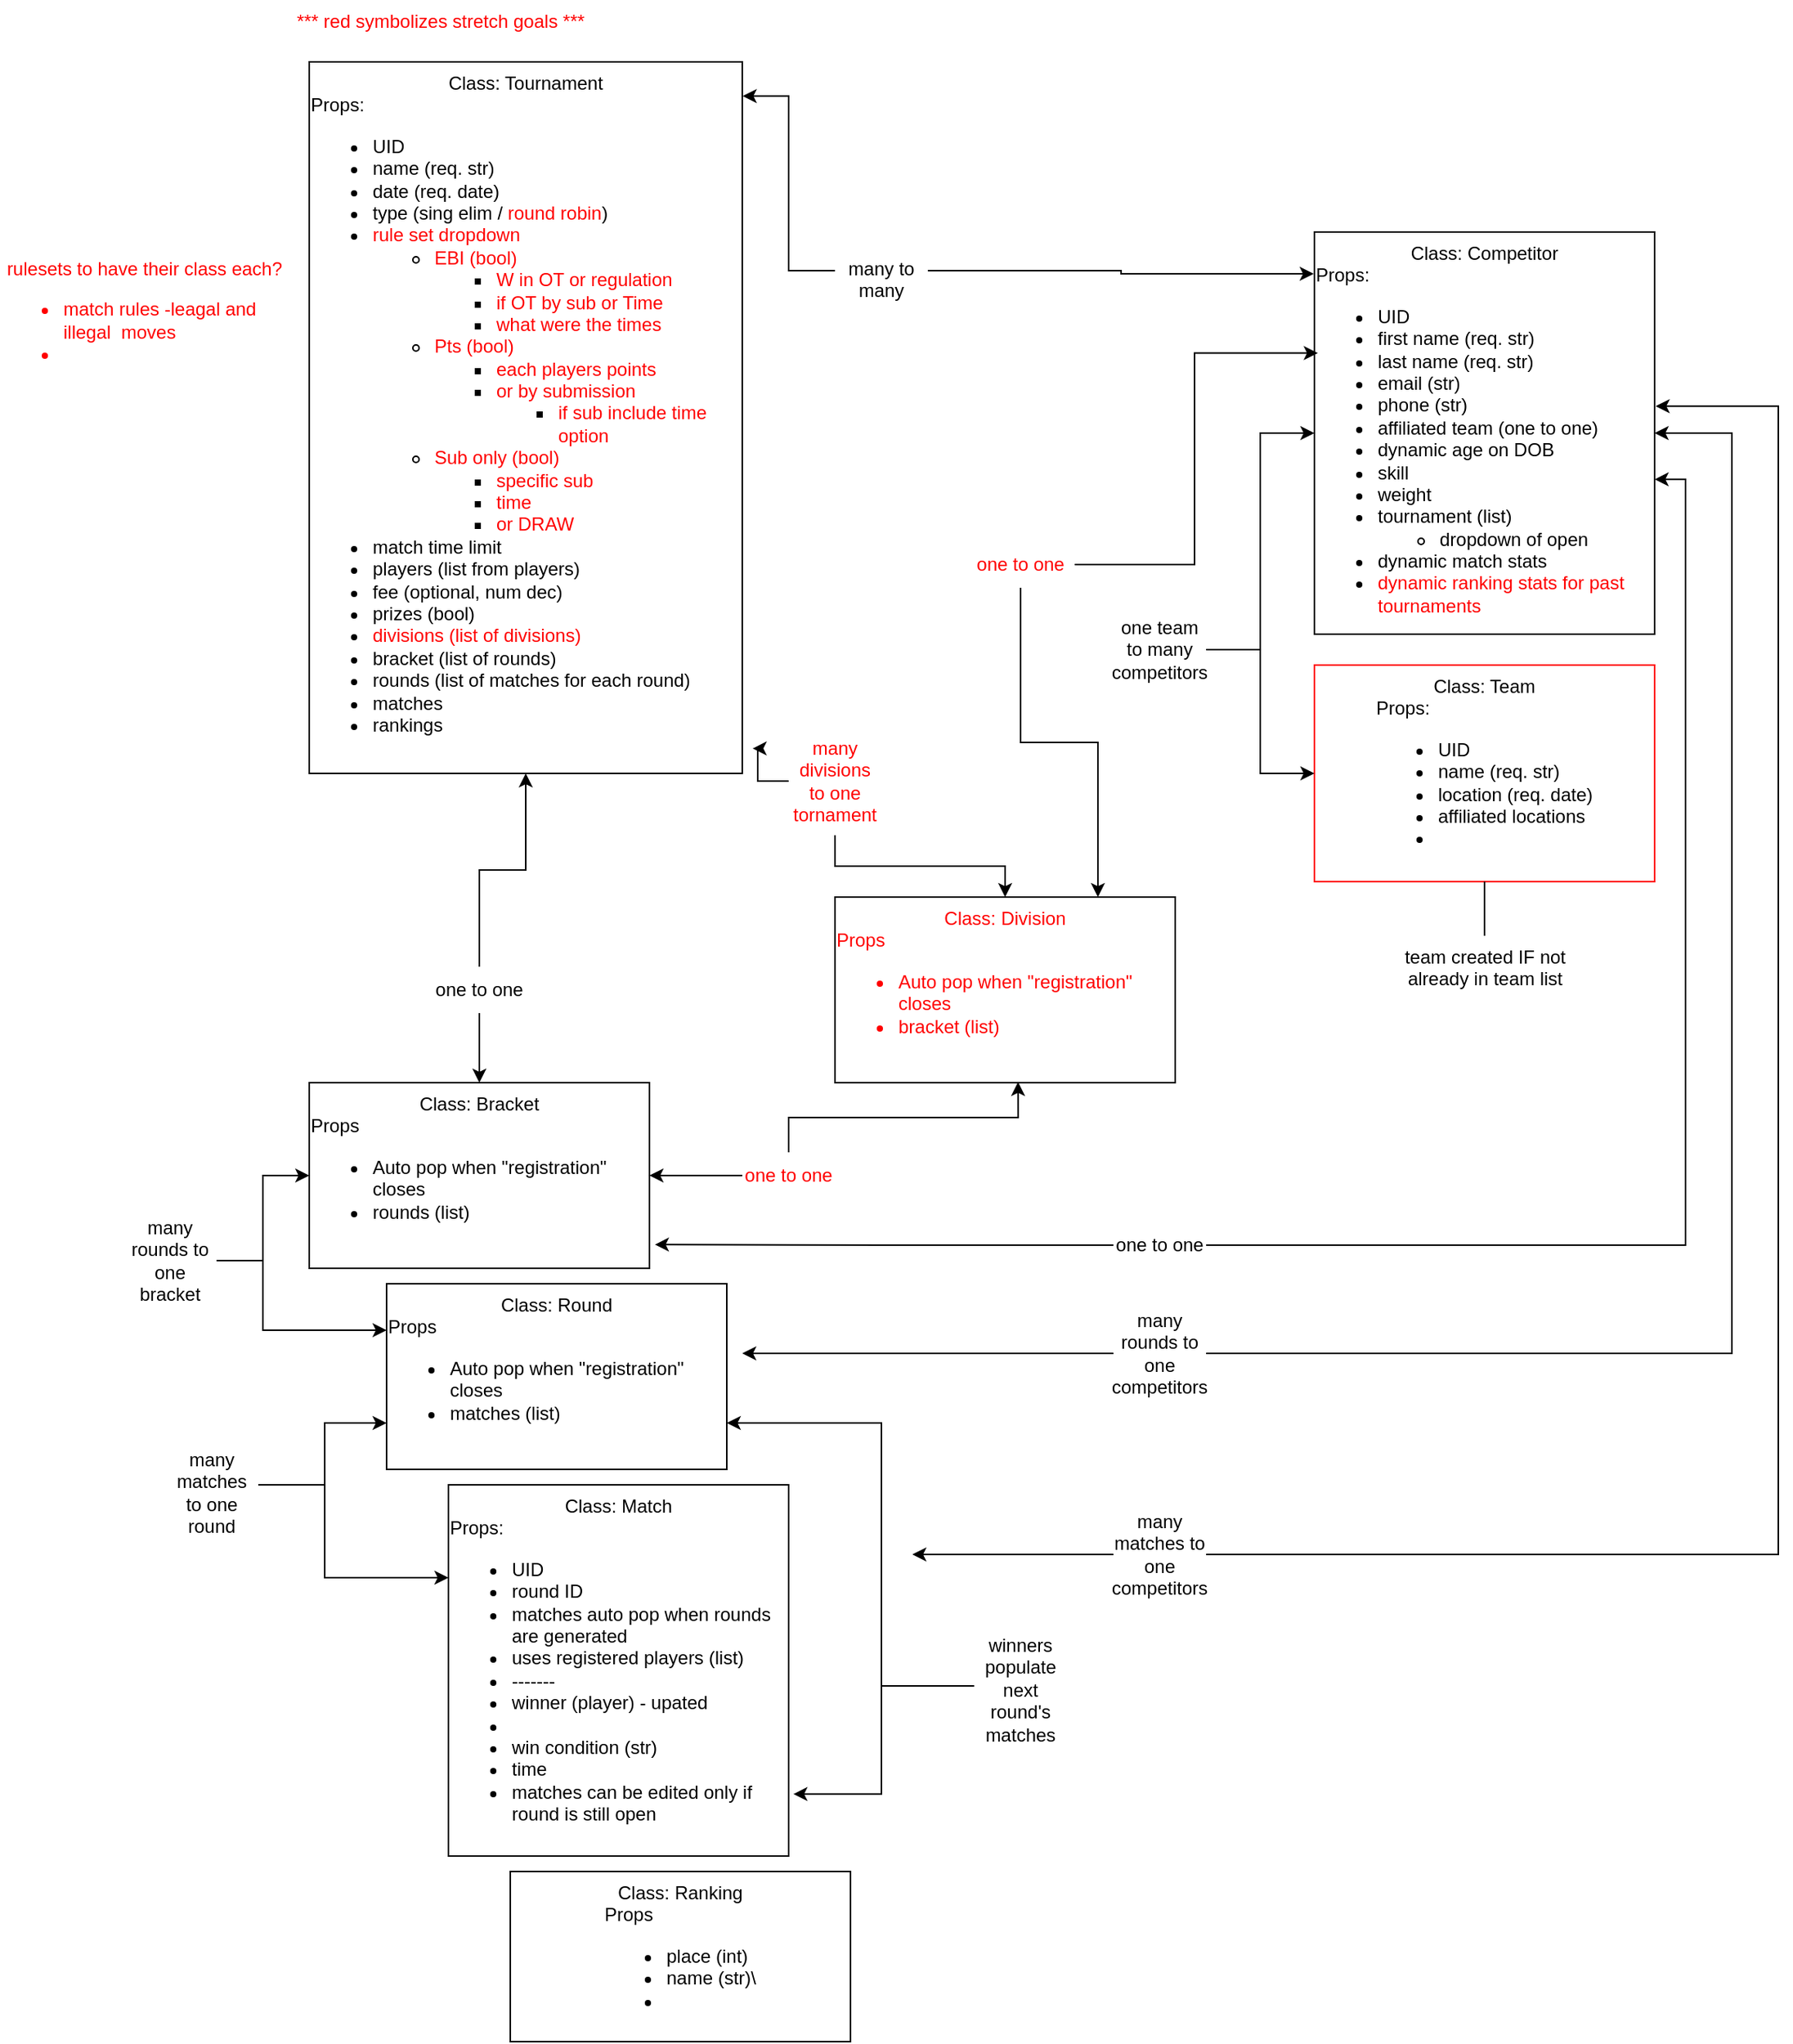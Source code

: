 <mxfile version="17.5.0" type="github">
  <diagram id="Dto1LwixQbTy5FbZoD5w" name="Page-1">
    <mxGraphModel dx="1750" dy="2049" grid="1" gridSize="10" guides="1" tooltips="1" connect="1" arrows="1" fold="1" page="1" pageScale="1" pageWidth="827" pageHeight="1169" math="0" shadow="0">
      <root>
        <mxCell id="0" />
        <mxCell id="1" parent="0" />
        <mxCell id="I17-rHQZrSn2T5uz6WZd-1" value="Class:&amp;nbsp;&lt;span&gt;Competitor&lt;/span&gt;&lt;br&gt;&lt;div style=&quot;text-align: left&quot;&gt;&lt;span&gt;Props:&lt;/span&gt;&lt;br&gt;&lt;/div&gt;&lt;ul&gt;&lt;li style=&quot;text-align: left&quot;&gt;&lt;span&gt;UID&lt;/span&gt;&lt;/li&gt;&lt;li style=&quot;text-align: left&quot;&gt;&lt;span&gt;first name (req. str)&lt;/span&gt;&lt;/li&gt;&lt;li style=&quot;text-align: left&quot;&gt;last name (req. str)&lt;/li&gt;&lt;li style=&quot;text-align: left&quot;&gt;email (str)&lt;/li&gt;&lt;li style=&quot;text-align: left&quot;&gt;phone (str)&lt;/li&gt;&lt;li style=&quot;text-align: left&quot;&gt;affiliated team (one to one)&lt;/li&gt;&lt;li style=&quot;text-align: left&quot;&gt;dynamic age on DO&lt;span style=&quot;color: rgba(0 , 0 , 0 , 0) ; font-family: monospace ; font-size: 0px&quot;&gt;%3CmxGraphModel%3E%3Croot%3E%3CmxCell%20id%3D%220%22%2F%3E%3CmxCell%20id%3D%221%22%20parent%3D%220%22%2F%3E%3CmxCell%20id%3D%222%22%20value%3D%22Class%3A%20Player%26lt%3Bbr%26gt%3B%26lt%3Bdiv%20style%3D%26quot%3Btext-align%3A%20left%26quot%3B%26gt%3B%26lt%3Bspan%26gt%3B%26lt%3Bbr%26gt%3B%26lt%3B%2Fspan%26gt%3B%26lt%3B%2Fdiv%26gt%3B%26lt%3Bdiv%20style%3D%26quot%3Btext-align%3A%20left%26quot%3B%26gt%3B%26lt%3Bspan%26gt%3BProps%3A%26lt%3B%2Fspan%26gt%3B%26lt%3B%2Fdiv%26gt%3B%26lt%3Bul%26gt%3B%26lt%3Bli%20style%3D%26quot%3Btext-align%3A%20left%26quot%3B%26gt%3B%26lt%3Bspan%26gt%3Bfirst%20name%20(req.%20str)%26lt%3B%2Fspan%26gt%3B%26lt%3B%2Fli%26gt%3B%26lt%3Bli%20style%3D%26quot%3Btext-align%3A%20left%26quot%3B%26gt%3Blast%20name%20(req.%20str)%26lt%3B%2Fli%26gt%3B%26lt%3Bli%20style%3D%26quot%3Btext-align%3A%20left%26quot%3B%26gt%3Bemail%20(str)%26lt%3B%2Fli%26gt%3B%26lt%3Bli%20style%3D%26quot%3Btext-align%3A%20left%26quot%3B%26gt%3Bphone%20(str)%26lt%3B%2Fli%26gt%3B%26lt%3Bli%20style%3D%26quot%3Btext-align%3A%20left%26quot%3B%26gt%3Baffiliated%20team%20(one%20to%20one)%26lt%3B%2Fli%26gt%3B%26lt%3Bli%20style%3D%26quot%3Btext-align%3A%20left%26quot%3B%26gt%3Bdynamic%20age%20on%20DOB%26lt%3B%2Fli%26gt%3B%26lt%3Bli%20style%3D%26quot%3Btext-align%3A%20left%26quot%3B%26gt%3B%26lt%3Bbr%26gt%3B%26lt%3B%2Fli%26gt%3B%26lt%3Bli%20style%3D%26quot%3Btext-align%3A%20left%26quot%3B%26gt%3Bskill%26lt%3B%2Fli%26gt%3B%26lt%3Bli%20style%3D%26quot%3Btext-align%3A%20left%26quot%3B%26gt%3Bweight%26lt%3B%2Fli%26gt%3B%26lt%3Bli%20style%3D%26quot%3Btext-align%3A%20left%26quot%3B%26gt%3Bdynamic%20match%20stats%26lt%3B%2Fli%26gt%3B%26lt%3Bli%20style%3D%26quot%3Btext-align%3A%20left%26quot%3B%26gt%3B%26lt%3Bbr%26gt%3B%26lt%3B%2Fli%26gt%3B%26lt%3B%2Ful%26gt%3B%22%20style%3D%22rounded%3D0%3BwhiteSpace%3Dwrap%3Bhtml%3D1%3B%22%20vertex%3D%221%22%20parent%3D%221%22%3E%3CmxGeometry%20x%3D%2220%22%20y%3D%22480%22%20width%3D%22220%22%20height%3D%22250%22%20as%3D%22geometry%22%2F%3E%3C%2FmxCell%3E%3CmxCell%20id%3D%223%22%20value%3D%22Class%3A%20Tournament%26lt%3Bbr%26gt%3B%26lt%3Bdiv%20style%3D%26quot%3Btext-align%3A%20left%26quot%3B%26gt%3B%26lt%3Bspan%26gt%3B%26lt%3Bbr%26gt%3B%26lt%3B%2Fspan%26gt%3B%26lt%3B%2Fdiv%26gt%3B%26lt%3Bdiv%20style%3D%26quot%3Btext-align%3A%20left%26quot%3B%26gt%3B%26lt%3Bspan%26gt%3BProps%3A%26lt%3B%2Fspan%26gt%3B%26lt%3B%2Fdiv%26gt%3B%26lt%3Bul%26gt%3B%26lt%3Bli%20style%3D%26quot%3Btext-align%3A%20left%26quot%3B%26gt%3B%26lt%3Bspan%26gt%3Bname%20(req.%20str)%26lt%3B%2Fspan%26gt%3B%26lt%3B%2Fli%26gt%3B%26lt%3Bli%20style%3D%26quot%3Btext-align%3A%20left%26quot%3B%26gt%3Bdate%20(req.%20date)%26lt%3B%2Fli%26gt%3B%26lt%3Bli%20style%3D%26quot%3Btext-align%3A%20left%26quot%3B%26gt%3Btype%20(sing%20elim%20%2F%20round%20robin)%26lt%3B%2Fli%26gt%3B%26lt%3Bli%20style%3D%26quot%3Btext-align%3A%20left%26quot%3B%26gt%3Brule%20set%20dropdown%26lt%3B%2Fli%26gt%3B%26lt%3Bul%26gt%3B%26lt%3Bli%20style%3D%26quot%3Btext-align%3A%20left%26quot%3B%26gt%3BEBI%26lt%3B%2Fli%26gt%3B%26lt%3Bli%20style%3D%26quot%3Btext-align%3A%20left%26quot%3B%26gt%3BPts%26lt%3B%2Fli%26gt%3B%26lt%3Bli%20style%3D%26quot%3Btext-align%3A%20left%26quot%3B%26gt%3BSub%20only%26lt%3B%2Fli%26gt%3B%26lt%3B%2Ful%26gt%3B%26lt%3Bli%20style%3D%26quot%3Btext-align%3A%20left%26quot%3B%26gt%3B%26lt%3Bbr%26gt%3B%26lt%3B%2Fli%26gt%3B%26lt%3Bli%20style%3D%26quot%3Btext-align%3A%20left%26quot%3B%26gt%3Bplayers%20(list)%26lt%3B%2Fli%26gt%3B%26lt%3Bli%20style%3D%26quot%3Btext-align%3A%20left%26quot%3B%26gt%3Bfee%20(optional%2C%20num%20dec)%26lt%3B%2Fli%26gt%3B%26lt%3Bli%20style%3D%26quot%3Btext-align%3A%20left%26quot%3B%26gt%3Bprizes%26lt%3B%2Fli%26gt%3B%26lt%3Bli%20style%3D%26quot%3Btext-align%3A%20left%26quot%3B%26gt%3Brounds%20(list%20of%20matches%20for%20each%20round)%26lt%3B%2Fli%26gt%3B%26lt%3B%2Ful%26gt%3B%22%20style%3D%22rounded%3D0%3BwhiteSpace%3Dwrap%3Bhtml%3D1%3B%22%20vertex%3D%221%22%20parent%3D%221%22%3E%3CmxGeometry%20x%3D%2220%22%20y%3D%22220%22%20width%3D%22220%22%20height%3D%22250%22%20as%3D%22geometry%22%2F%3E%3C%2FmxCell%3E%3C%2Froot%3E%3C%2FmxGraphModel%3E&lt;/span&gt;B&lt;/li&gt;&lt;li style=&quot;text-align: left&quot;&gt;skill&lt;/li&gt;&lt;li style=&quot;text-align: left&quot;&gt;weight&lt;/li&gt;&lt;li style=&quot;text-align: left&quot;&gt;tournament (list)&amp;nbsp;&lt;/li&gt;&lt;ul&gt;&lt;li style=&quot;text-align: left&quot;&gt;dropdown of open&lt;/li&gt;&lt;/ul&gt;&lt;li style=&quot;text-align: left&quot;&gt;dynamic match stats&lt;/li&gt;&lt;li style=&quot;text-align: left&quot;&gt;&lt;font color=&quot;#ff0000&quot;&gt;dynamic ranking stats for past tournaments&lt;/font&gt;&lt;/li&gt;&lt;/ul&gt;" style="rounded=0;whiteSpace=wrap;html=1;verticalAlign=top;" parent="1" vertex="1">
          <mxGeometry x="690" y="-80" width="220" height="260" as="geometry" />
        </mxCell>
        <mxCell id="I17-rHQZrSn2T5uz6WZd-2" value="Class: Tournament&lt;br&gt;&lt;div style=&quot;text-align: left&quot;&gt;&lt;span&gt;Props:&lt;/span&gt;&lt;br&gt;&lt;/div&gt;&lt;ul&gt;&lt;li style=&quot;text-align: left&quot;&gt;&lt;span&gt;UID&lt;/span&gt;&lt;/li&gt;&lt;li style=&quot;text-align: left&quot;&gt;&lt;span&gt;name (req. str)&lt;/span&gt;&lt;/li&gt;&lt;li style=&quot;text-align: left&quot;&gt;date (req. date)&lt;/li&gt;&lt;li style=&quot;text-align: left&quot;&gt;type (sing elim / &lt;font color=&quot;#ff0000&quot;&gt;round robin&lt;/font&gt;)&lt;/li&gt;&lt;li style=&quot;text-align: left&quot;&gt;&lt;font color=&quot;#ff0000&quot;&gt;rule set dropdown&lt;/font&gt;&lt;/li&gt;&lt;ul&gt;&lt;li style=&quot;text-align: left&quot;&gt;&lt;font color=&quot;#ff0000&quot;&gt;EBI (bool)&lt;/font&gt;&lt;/li&gt;&lt;ul&gt;&lt;li style=&quot;text-align: left&quot;&gt;&lt;font color=&quot;#ff0000&quot;&gt;W in OT or regulation&lt;/font&gt;&lt;/li&gt;&lt;li style=&quot;text-align: left&quot;&gt;&lt;font color=&quot;#ff0000&quot;&gt;if OT by sub or Time&lt;/font&gt;&lt;/li&gt;&lt;li style=&quot;text-align: left&quot;&gt;&lt;font color=&quot;#ff0000&quot;&gt;what were the times&lt;/font&gt;&lt;/li&gt;&lt;/ul&gt;&lt;li style=&quot;text-align: left&quot;&gt;&lt;font color=&quot;#ff0000&quot;&gt;Pts (bool)&lt;/font&gt;&lt;/li&gt;&lt;ul&gt;&lt;li style=&quot;text-align: left&quot;&gt;&lt;font color=&quot;#ff0000&quot;&gt;each players points&lt;/font&gt;&lt;/li&gt;&lt;li style=&quot;text-align: left&quot;&gt;&lt;font color=&quot;#ff0000&quot;&gt;or by submission&lt;/font&gt;&lt;/li&gt;&lt;ul&gt;&lt;li style=&quot;text-align: left&quot;&gt;&lt;font color=&quot;#ff0000&quot;&gt;if sub include time option&lt;/font&gt;&lt;/li&gt;&lt;/ul&gt;&lt;/ul&gt;&lt;li style=&quot;text-align: left&quot;&gt;&lt;font color=&quot;#ff0000&quot;&gt;Sub only (bool)&lt;/font&gt;&lt;/li&gt;&lt;ul&gt;&lt;li style=&quot;text-align: left&quot;&gt;&lt;font color=&quot;#ff0000&quot;&gt;specific sub&lt;/font&gt;&lt;/li&gt;&lt;li style=&quot;text-align: left&quot;&gt;&lt;font color=&quot;#ff0000&quot;&gt;time&lt;/font&gt;&lt;/li&gt;&lt;li style=&quot;text-align: left&quot;&gt;&lt;font color=&quot;#ff0000&quot;&gt;or DRAW&lt;/font&gt;&lt;/li&gt;&lt;/ul&gt;&lt;/ul&gt;&lt;li style=&quot;text-align: left&quot;&gt;match time limit&lt;/li&gt;&lt;li style=&quot;text-align: left&quot;&gt;players (list from players)&lt;/li&gt;&lt;li style=&quot;text-align: left&quot;&gt;fee (optional, num dec)&lt;/li&gt;&lt;li style=&quot;text-align: left&quot;&gt;prizes (bool)&lt;/li&gt;&lt;li style=&quot;text-align: left&quot;&gt;&lt;font color=&quot;#ff0000&quot;&gt;divisions (list of divisions)&lt;/font&gt;&lt;/li&gt;&lt;li style=&quot;text-align: left&quot;&gt;bracket (list of rounds)&lt;/li&gt;&lt;li style=&quot;text-align: left&quot;&gt;rounds (list of matches for each round)&lt;/li&gt;&lt;li style=&quot;text-align: left&quot;&gt;matches&lt;/li&gt;&lt;li style=&quot;text-align: left&quot;&gt;rankings&lt;/li&gt;&lt;/ul&gt;" style="rounded=0;whiteSpace=wrap;html=1;verticalAlign=top;" parent="1" vertex="1">
          <mxGeometry x="40" y="-190" width="280" height="460" as="geometry" />
        </mxCell>
        <mxCell id="I17-rHQZrSn2T5uz6WZd-4" value="Class: Team&lt;br&gt;&lt;div style=&quot;text-align: left&quot;&gt;&lt;span&gt;Props:&lt;/span&gt;&lt;/div&gt;&lt;ul&gt;&lt;li style=&quot;text-align: left&quot;&gt;&lt;span&gt;UID&lt;/span&gt;&lt;/li&gt;&lt;li style=&quot;text-align: left&quot;&gt;&lt;span&gt;name (req. str)&lt;/span&gt;&lt;/li&gt;&lt;li style=&quot;text-align: left&quot;&gt;location (req. date)&lt;/li&gt;&lt;li style=&quot;text-align: left&quot;&gt;affiliated locations&lt;/li&gt;&lt;li style=&quot;text-align: left&quot;&gt;&lt;br&gt;&lt;/li&gt;&lt;/ul&gt;" style="rounded=0;whiteSpace=wrap;html=1;strokeColor=#FF0000;verticalAlign=top;" parent="1" vertex="1">
          <mxGeometry x="690" y="200" width="220" height="140" as="geometry" />
        </mxCell>
        <mxCell id="I17-rHQZrSn2T5uz6WZd-5" value="Class: Ranking&lt;br&gt;&lt;div style=&quot;text-align: left&quot;&gt;Props&lt;/div&gt;&lt;ul&gt;&lt;li style=&quot;text-align: left&quot;&gt;place (int)&lt;/li&gt;&lt;li style=&quot;text-align: left&quot;&gt;name (str)\&lt;/li&gt;&lt;li style=&quot;text-align: left&quot;&gt;&lt;br&gt;&lt;/li&gt;&lt;/ul&gt;" style="rounded=0;whiteSpace=wrap;html=1;verticalAlign=top;" parent="1" vertex="1">
          <mxGeometry x="170" y="980" width="220" height="110" as="geometry" />
        </mxCell>
        <mxCell id="I17-rHQZrSn2T5uz6WZd-6" value="Class: Match&lt;br&gt;&lt;div style=&quot;text-align: left&quot;&gt;&lt;span&gt;Props:&lt;/span&gt;&lt;/div&gt;&lt;ul&gt;&lt;li style=&quot;text-align: left&quot;&gt;&lt;span&gt;UID&lt;/span&gt;&lt;/li&gt;&lt;li style=&quot;text-align: left&quot;&gt;&lt;span&gt;round ID&amp;nbsp;&lt;/span&gt;&lt;/li&gt;&lt;li style=&quot;text-align: left&quot;&gt;&lt;span&gt;matches auto pop when rounds are generated&lt;/span&gt;&lt;/li&gt;&lt;li style=&quot;text-align: left&quot;&gt;&lt;span&gt;uses registered players (list)&lt;/span&gt;&lt;/li&gt;&lt;li style=&quot;text-align: left&quot;&gt;&lt;span&gt;-------&lt;/span&gt;&lt;/li&gt;&lt;li style=&quot;text-align: left&quot;&gt;&lt;span&gt;winner (player) - upated&lt;/span&gt;&lt;/li&gt;&lt;li style=&quot;text-align: left&quot;&gt;&lt;br&gt;&lt;/li&gt;&lt;li style=&quot;text-align: left&quot;&gt;win condition (str)&lt;/li&gt;&lt;li style=&quot;text-align: left&quot;&gt;time&lt;/li&gt;&lt;li style=&quot;text-align: left&quot;&gt;matches can be edited only if round is still open&lt;/li&gt;&lt;/ul&gt;" style="rounded=0;whiteSpace=wrap;html=1;verticalAlign=top;" parent="1" vertex="1">
          <mxGeometry x="130" y="730" width="220" height="240" as="geometry" />
        </mxCell>
        <mxCell id="DNKvbdSlE9xRFTF0Dy2_-9" style="edgeStyle=orthogonalEdgeStyle;rounded=0;orthogonalLoop=1;jettySize=auto;html=1;entryX=-0.002;entryY=0.104;entryDx=0;entryDy=0;entryPerimeter=0;fontColor=#000000;verticalAlign=top;" parent="1" source="DNKvbdSlE9xRFTF0Dy2_-8" target="I17-rHQZrSn2T5uz6WZd-1" edge="1">
          <mxGeometry relative="1" as="geometry" />
        </mxCell>
        <mxCell id="DNKvbdSlE9xRFTF0Dy2_-10" style="edgeStyle=orthogonalEdgeStyle;rounded=0;orthogonalLoop=1;jettySize=auto;html=1;exitX=0;exitY=0.5;exitDx=0;exitDy=0;fontColor=#000000;entryX=1.001;entryY=0.048;entryDx=0;entryDy=0;entryPerimeter=0;verticalAlign=top;" parent="1" source="DNKvbdSlE9xRFTF0Dy2_-8" target="I17-rHQZrSn2T5uz6WZd-2" edge="1">
          <mxGeometry relative="1" as="geometry">
            <mxPoint x="270" y="54.882" as="targetPoint" />
          </mxGeometry>
        </mxCell>
        <mxCell id="DNKvbdSlE9xRFTF0Dy2_-8" value="many to many" style="text;html=1;strokeColor=none;fillColor=none;align=center;verticalAlign=top;whiteSpace=wrap;rounded=0;fontColor=#000000;" parent="1" vertex="1">
          <mxGeometry x="380" y="-70" width="60" height="30" as="geometry" />
        </mxCell>
        <mxCell id="DNKvbdSlE9xRFTF0Dy2_-11" value="team created IF not already in team list" style="text;html=1;strokeColor=none;fillColor=none;align=center;verticalAlign=top;whiteSpace=wrap;rounded=0;fontColor=#000000;" parent="1" vertex="1">
          <mxGeometry x="738.5" y="375" width="123" height="30" as="geometry" />
        </mxCell>
        <mxCell id="DNKvbdSlE9xRFTF0Dy2_-12" value="" style="edgeStyle=orthogonalEdgeStyle;rounded=0;orthogonalLoop=1;jettySize=auto;html=1;fontColor=#FF0000;endArrow=none;verticalAlign=top;" parent="1" source="I17-rHQZrSn2T5uz6WZd-4" target="DNKvbdSlE9xRFTF0Dy2_-11" edge="1">
          <mxGeometry relative="1" as="geometry">
            <mxPoint x="850" y="340" as="targetPoint" />
            <mxPoint x="800" y="310" as="sourcePoint" />
          </mxGeometry>
        </mxCell>
        <mxCell id="DNKvbdSlE9xRFTF0Dy2_-14" value="Class: Round&lt;br&gt;&lt;div style=&quot;text-align: left&quot;&gt;&lt;span&gt;Props&lt;/span&gt;&lt;/div&gt;&lt;div style=&quot;text-align: left&quot;&gt;&lt;ul&gt;&lt;li&gt;Auto pop when &quot;registration&quot; closes&lt;/li&gt;&lt;li&gt;matches (list)&lt;/li&gt;&lt;/ul&gt;&lt;/div&gt;" style="rounded=0;whiteSpace=wrap;html=1;fontColor=#000000;align=center;verticalAlign=top;" parent="1" vertex="1">
          <mxGeometry x="90" y="600" width="220" height="120" as="geometry" />
        </mxCell>
        <mxCell id="DNKvbdSlE9xRFTF0Dy2_-15" value="rulesets to have their class each?&lt;br&gt;&lt;ul&gt;&lt;li style=&quot;text-align: left&quot;&gt;match rules -leagal and illegal&amp;nbsp; moves&lt;/li&gt;&lt;li style=&quot;text-align: left&quot;&gt;&lt;br&gt;&lt;/li&gt;&lt;/ul&gt;" style="text;html=1;strokeColor=none;fillColor=none;align=center;verticalAlign=top;whiteSpace=wrap;rounded=0;fontColor=#FF0000;" parent="1" vertex="1">
          <mxGeometry x="-160" y="-70" width="187" height="70" as="geometry" />
        </mxCell>
        <mxCell id="0Kmx9yNMn8UbRSc0F6R5-13" style="edgeStyle=orthogonalEdgeStyle;rounded=0;orthogonalLoop=1;jettySize=auto;html=1;entryX=0;entryY=0.75;entryDx=0;entryDy=0;fontColor=#000000;" edge="1" parent="1" source="DNKvbdSlE9xRFTF0Dy2_-17" target="DNKvbdSlE9xRFTF0Dy2_-14">
          <mxGeometry relative="1" as="geometry">
            <Array as="points">
              <mxPoint x="50" y="730" />
              <mxPoint x="50" y="690" />
            </Array>
          </mxGeometry>
        </mxCell>
        <mxCell id="0Kmx9yNMn8UbRSc0F6R5-14" style="edgeStyle=orthogonalEdgeStyle;rounded=0;orthogonalLoop=1;jettySize=auto;html=1;entryX=0;entryY=0.25;entryDx=0;entryDy=0;fontColor=#000000;" edge="1" parent="1" source="DNKvbdSlE9xRFTF0Dy2_-17" target="I17-rHQZrSn2T5uz6WZd-6">
          <mxGeometry relative="1" as="geometry">
            <Array as="points">
              <mxPoint x="50" y="730" />
              <mxPoint x="50" y="790" />
            </Array>
          </mxGeometry>
        </mxCell>
        <mxCell id="DNKvbdSlE9xRFTF0Dy2_-17" value="many matches to one round" style="text;html=1;strokeColor=none;fillColor=none;align=center;verticalAlign=top;whiteSpace=wrap;rounded=0;fontColor=#000000;" parent="1" vertex="1">
          <mxGeometry x="-53" y="700" width="60" height="60" as="geometry" />
        </mxCell>
        <mxCell id="DNKvbdSlE9xRFTF0Dy2_-24" style="edgeStyle=orthogonalEdgeStyle;rounded=0;orthogonalLoop=1;jettySize=auto;html=1;entryX=1.014;entryY=0.833;entryDx=0;entryDy=0;entryPerimeter=0;fontColor=#000000;verticalAlign=top;" parent="1" source="DNKvbdSlE9xRFTF0Dy2_-22" target="I17-rHQZrSn2T5uz6WZd-6" edge="1">
          <mxGeometry relative="1" as="geometry" />
        </mxCell>
        <mxCell id="DNKvbdSlE9xRFTF0Dy2_-25" style="edgeStyle=orthogonalEdgeStyle;rounded=0;orthogonalLoop=1;jettySize=auto;html=1;fontColor=#000000;verticalAlign=top;" parent="1" source="DNKvbdSlE9xRFTF0Dy2_-22" edge="1">
          <mxGeometry relative="1" as="geometry">
            <Array as="points">
              <mxPoint x="410" y="860" />
              <mxPoint x="410" y="690" />
              <mxPoint x="310" y="690" />
            </Array>
            <mxPoint x="310" y="690" as="targetPoint" />
          </mxGeometry>
        </mxCell>
        <mxCell id="DNKvbdSlE9xRFTF0Dy2_-22" value="winners populate next round&#39;s matches" style="text;html=1;strokeColor=none;fillColor=none;align=center;verticalAlign=top;whiteSpace=wrap;rounded=0;fontColor=#000000;" parent="1" vertex="1">
          <mxGeometry x="470" y="820" width="60" height="80" as="geometry" />
        </mxCell>
        <mxCell id="DNKvbdSlE9xRFTF0Dy2_-26" value="*** red symbolizes stretch goals ***" style="text;html=1;strokeColor=none;fillColor=none;align=center;verticalAlign=top;whiteSpace=wrap;rounded=0;fontColor=#FF0000;" parent="1" vertex="1">
          <mxGeometry x="10" y="-230" width="230" height="30" as="geometry" />
        </mxCell>
        <mxCell id="0Kmx9yNMn8UbRSc0F6R5-7" style="edgeStyle=orthogonalEdgeStyle;rounded=0;orthogonalLoop=1;jettySize=auto;html=1;entryX=0;entryY=0.5;entryDx=0;entryDy=0;" edge="1" parent="1" source="0Kmx9yNMn8UbRSc0F6R5-6" target="I17-rHQZrSn2T5uz6WZd-1">
          <mxGeometry relative="1" as="geometry">
            <mxPoint x="490" y="255" as="targetPoint" />
          </mxGeometry>
        </mxCell>
        <mxCell id="0Kmx9yNMn8UbRSc0F6R5-8" style="edgeStyle=orthogonalEdgeStyle;rounded=0;orthogonalLoop=1;jettySize=auto;html=1;entryX=0;entryY=0.5;entryDx=0;entryDy=0;" edge="1" parent="1" source="0Kmx9yNMn8UbRSc0F6R5-6" target="I17-rHQZrSn2T5uz6WZd-4">
          <mxGeometry relative="1" as="geometry" />
        </mxCell>
        <mxCell id="0Kmx9yNMn8UbRSc0F6R5-6" value="one team to many competitors" style="text;html=1;strokeColor=none;fillColor=none;align=center;verticalAlign=middle;whiteSpace=wrap;rounded=0;" vertex="1" parent="1">
          <mxGeometry x="560" y="175" width="60" height="30" as="geometry" />
        </mxCell>
        <mxCell id="0Kmx9yNMn8UbRSc0F6R5-9" value="Class: Bracket&lt;br&gt;&lt;div style=&quot;text-align: left&quot;&gt;&lt;span&gt;Props&lt;/span&gt;&lt;/div&gt;&lt;div style=&quot;text-align: left&quot;&gt;&lt;ul&gt;&lt;li&gt;Auto pop when &quot;registration&quot; closes&lt;/li&gt;&lt;li&gt;rounds (list)&lt;/li&gt;&lt;/ul&gt;&lt;/div&gt;" style="rounded=0;whiteSpace=wrap;html=1;fontColor=#000000;align=center;verticalAlign=top;" vertex="1" parent="1">
          <mxGeometry x="40" y="470" width="220" height="120" as="geometry" />
        </mxCell>
        <mxCell id="0Kmx9yNMn8UbRSc0F6R5-15" style="edgeStyle=orthogonalEdgeStyle;rounded=0;orthogonalLoop=1;jettySize=auto;html=1;entryX=0;entryY=0.5;entryDx=0;entryDy=0;fontColor=#000000;" edge="1" parent="1" source="0Kmx9yNMn8UbRSc0F6R5-12" target="0Kmx9yNMn8UbRSc0F6R5-9">
          <mxGeometry relative="1" as="geometry" />
        </mxCell>
        <mxCell id="0Kmx9yNMn8UbRSc0F6R5-16" style="edgeStyle=orthogonalEdgeStyle;rounded=0;orthogonalLoop=1;jettySize=auto;html=1;entryX=0;entryY=0.25;entryDx=0;entryDy=0;fontColor=#000000;" edge="1" parent="1" source="0Kmx9yNMn8UbRSc0F6R5-12" target="DNKvbdSlE9xRFTF0Dy2_-14">
          <mxGeometry relative="1" as="geometry">
            <Array as="points">
              <mxPoint x="10" y="585" />
              <mxPoint x="10" y="630" />
            </Array>
          </mxGeometry>
        </mxCell>
        <mxCell id="0Kmx9yNMn8UbRSc0F6R5-12" value="&lt;font color=&quot;#000000&quot;&gt;many rounds to one bracket&lt;/font&gt;" style="text;html=1;strokeColor=none;fillColor=none;align=center;verticalAlign=middle;whiteSpace=wrap;rounded=0;fontColor=#FF0000;" vertex="1" parent="1">
          <mxGeometry x="-80" y="570" width="60" height="30" as="geometry" />
        </mxCell>
        <mxCell id="0Kmx9yNMn8UbRSc0F6R5-19" value="Class: Division&lt;br&gt;&lt;div style=&quot;text-align: left&quot;&gt;&lt;span&gt;Props&lt;/span&gt;&lt;/div&gt;&lt;div style=&quot;text-align: left&quot;&gt;&lt;ul&gt;&lt;li&gt;Auto pop when &quot;registration&quot; closes&lt;/li&gt;&lt;li&gt;bracket (list)&lt;/li&gt;&lt;/ul&gt;&lt;/div&gt;" style="rounded=0;whiteSpace=wrap;html=1;fontColor=#FF0000;align=center;verticalAlign=top;" vertex="1" parent="1">
          <mxGeometry x="380" y="350" width="220" height="120" as="geometry" />
        </mxCell>
        <mxCell id="0Kmx9yNMn8UbRSc0F6R5-24" style="edgeStyle=orthogonalEdgeStyle;rounded=0;orthogonalLoop=1;jettySize=auto;html=1;fontColor=#FF0000;" edge="1" parent="1" source="0Kmx9yNMn8UbRSc0F6R5-21" target="0Kmx9yNMn8UbRSc0F6R5-9">
          <mxGeometry relative="1" as="geometry" />
        </mxCell>
        <mxCell id="0Kmx9yNMn8UbRSc0F6R5-26" style="edgeStyle=orthogonalEdgeStyle;rounded=0;orthogonalLoop=1;jettySize=auto;html=1;entryX=0.538;entryY=0.996;entryDx=0;entryDy=0;entryPerimeter=0;fontColor=#FF0000;" edge="1" parent="1" source="0Kmx9yNMn8UbRSc0F6R5-21" target="0Kmx9yNMn8UbRSc0F6R5-19">
          <mxGeometry relative="1" as="geometry" />
        </mxCell>
        <mxCell id="0Kmx9yNMn8UbRSc0F6R5-21" value="one to one" style="text;html=1;strokeColor=none;fillColor=none;align=center;verticalAlign=middle;whiteSpace=wrap;rounded=0;fontColor=#FF0000;" vertex="1" parent="1">
          <mxGeometry x="320" y="515" width="60" height="30" as="geometry" />
        </mxCell>
        <mxCell id="0Kmx9yNMn8UbRSc0F6R5-28" style="edgeStyle=orthogonalEdgeStyle;rounded=0;orthogonalLoop=1;jettySize=auto;html=1;fontColor=#000000;" edge="1" parent="1" source="0Kmx9yNMn8UbRSc0F6R5-27" target="I17-rHQZrSn2T5uz6WZd-2">
          <mxGeometry relative="1" as="geometry" />
        </mxCell>
        <mxCell id="0Kmx9yNMn8UbRSc0F6R5-29" style="edgeStyle=orthogonalEdgeStyle;rounded=0;orthogonalLoop=1;jettySize=auto;html=1;fontColor=#000000;" edge="1" parent="1" source="0Kmx9yNMn8UbRSc0F6R5-27" target="0Kmx9yNMn8UbRSc0F6R5-9">
          <mxGeometry relative="1" as="geometry" />
        </mxCell>
        <mxCell id="0Kmx9yNMn8UbRSc0F6R5-27" value="one to one" style="text;html=1;strokeColor=none;fillColor=none;align=center;verticalAlign=middle;whiteSpace=wrap;rounded=0;fontColor=#000000;" vertex="1" parent="1">
          <mxGeometry x="120" y="395" width="60" height="30" as="geometry" />
        </mxCell>
        <mxCell id="0Kmx9yNMn8UbRSc0F6R5-32" style="edgeStyle=orthogonalEdgeStyle;rounded=0;orthogonalLoop=1;jettySize=auto;html=1;entryX=1.024;entryY=0.965;entryDx=0;entryDy=0;entryPerimeter=0;fontColor=#000000;" edge="1" parent="1" source="0Kmx9yNMn8UbRSc0F6R5-30" target="I17-rHQZrSn2T5uz6WZd-2">
          <mxGeometry relative="1" as="geometry" />
        </mxCell>
        <mxCell id="0Kmx9yNMn8UbRSc0F6R5-33" style="edgeStyle=orthogonalEdgeStyle;rounded=0;orthogonalLoop=1;jettySize=auto;html=1;fontColor=#000000;" edge="1" parent="1" source="0Kmx9yNMn8UbRSc0F6R5-30" target="0Kmx9yNMn8UbRSc0F6R5-19">
          <mxGeometry relative="1" as="geometry" />
        </mxCell>
        <mxCell id="0Kmx9yNMn8UbRSc0F6R5-30" value="many divisions to one tornament" style="text;html=1;strokeColor=none;fillColor=none;align=center;verticalAlign=middle;whiteSpace=wrap;rounded=0;fontColor=#FF0000;" vertex="1" parent="1">
          <mxGeometry x="350" y="240" width="60" height="70" as="geometry" />
        </mxCell>
        <mxCell id="0Kmx9yNMn8UbRSc0F6R5-35" style="edgeStyle=orthogonalEdgeStyle;rounded=0;orthogonalLoop=1;jettySize=auto;html=1;fontColor=#FF0000;" edge="1" parent="1" source="0Kmx9yNMn8UbRSc0F6R5-34" target="0Kmx9yNMn8UbRSc0F6R5-19">
          <mxGeometry relative="1" as="geometry">
            <Array as="points">
              <mxPoint x="500" y="250" />
              <mxPoint x="550" y="250" />
            </Array>
          </mxGeometry>
        </mxCell>
        <mxCell id="0Kmx9yNMn8UbRSc0F6R5-37" style="edgeStyle=orthogonalEdgeStyle;rounded=0;orthogonalLoop=1;jettySize=auto;html=1;fontColor=#FF0000;entryX=0.01;entryY=0.301;entryDx=0;entryDy=0;entryPerimeter=0;" edge="1" parent="1" source="0Kmx9yNMn8UbRSc0F6R5-34" target="I17-rHQZrSn2T5uz6WZd-1">
          <mxGeometry relative="1" as="geometry" />
        </mxCell>
        <mxCell id="0Kmx9yNMn8UbRSc0F6R5-34" value="one to one" style="text;html=1;strokeColor=none;fillColor=none;align=center;verticalAlign=middle;whiteSpace=wrap;rounded=0;fontColor=#FF0000;" vertex="1" parent="1">
          <mxGeometry x="465" y="120" width="70" height="30" as="geometry" />
        </mxCell>
        <mxCell id="0Kmx9yNMn8UbRSc0F6R5-41" style="edgeStyle=orthogonalEdgeStyle;rounded=0;orthogonalLoop=1;jettySize=auto;html=1;entryX=1;entryY=0.615;entryDx=0;entryDy=0;entryPerimeter=0;fontColor=#000000;" edge="1" parent="1" source="0Kmx9yNMn8UbRSc0F6R5-38" target="I17-rHQZrSn2T5uz6WZd-1">
          <mxGeometry relative="1" as="geometry" />
        </mxCell>
        <mxCell id="0Kmx9yNMn8UbRSc0F6R5-42" style="edgeStyle=orthogonalEdgeStyle;rounded=0;orthogonalLoop=1;jettySize=auto;html=1;entryX=1.016;entryY=0.872;entryDx=0;entryDy=0;entryPerimeter=0;fontColor=#000000;" edge="1" parent="1" source="0Kmx9yNMn8UbRSc0F6R5-38" target="0Kmx9yNMn8UbRSc0F6R5-9">
          <mxGeometry relative="1" as="geometry" />
        </mxCell>
        <mxCell id="0Kmx9yNMn8UbRSc0F6R5-38" value="&lt;font color=&quot;#000000&quot;&gt;one to one&lt;/font&gt;" style="text;html=1;strokeColor=none;fillColor=none;align=center;verticalAlign=middle;whiteSpace=wrap;rounded=0;fontColor=#FF0000;" vertex="1" parent="1">
          <mxGeometry x="560" y="560" width="60" height="30" as="geometry" />
        </mxCell>
        <mxCell id="0Kmx9yNMn8UbRSc0F6R5-45" style="edgeStyle=orthogonalEdgeStyle;rounded=0;orthogonalLoop=1;jettySize=auto;html=1;fontColor=#000000;" edge="1" parent="1" source="0Kmx9yNMn8UbRSc0F6R5-43">
          <mxGeometry relative="1" as="geometry">
            <mxPoint x="320" y="645" as="targetPoint" />
          </mxGeometry>
        </mxCell>
        <mxCell id="0Kmx9yNMn8UbRSc0F6R5-48" style="edgeStyle=orthogonalEdgeStyle;rounded=0;orthogonalLoop=1;jettySize=auto;html=1;entryX=1;entryY=0.5;entryDx=0;entryDy=0;fontColor=#000000;" edge="1" parent="1" source="0Kmx9yNMn8UbRSc0F6R5-43" target="I17-rHQZrSn2T5uz6WZd-1">
          <mxGeometry relative="1" as="geometry">
            <Array as="points">
              <mxPoint x="960" y="645" />
              <mxPoint x="960" y="50" />
            </Array>
          </mxGeometry>
        </mxCell>
        <mxCell id="0Kmx9yNMn8UbRSc0F6R5-43" value="many rounds to one competitors" style="text;html=1;strokeColor=none;fillColor=none;align=center;verticalAlign=middle;whiteSpace=wrap;rounded=0;fontColor=#000000;" vertex="1" parent="1">
          <mxGeometry x="560" y="630" width="60" height="30" as="geometry" />
        </mxCell>
        <mxCell id="0Kmx9yNMn8UbRSc0F6R5-46" style="edgeStyle=orthogonalEdgeStyle;rounded=0;orthogonalLoop=1;jettySize=auto;html=1;fontColor=#000000;" edge="1" parent="1" source="0Kmx9yNMn8UbRSc0F6R5-44">
          <mxGeometry relative="1" as="geometry">
            <mxPoint x="430" y="775" as="targetPoint" />
          </mxGeometry>
        </mxCell>
        <mxCell id="0Kmx9yNMn8UbRSc0F6R5-47" style="edgeStyle=orthogonalEdgeStyle;rounded=0;orthogonalLoop=1;jettySize=auto;html=1;entryX=1.003;entryY=0.433;entryDx=0;entryDy=0;entryPerimeter=0;fontColor=#000000;" edge="1" parent="1" source="0Kmx9yNMn8UbRSc0F6R5-44" target="I17-rHQZrSn2T5uz6WZd-1">
          <mxGeometry relative="1" as="geometry">
            <Array as="points">
              <mxPoint x="990" y="775" />
              <mxPoint x="990" y="33" />
            </Array>
          </mxGeometry>
        </mxCell>
        <mxCell id="0Kmx9yNMn8UbRSc0F6R5-44" value="many matches to one competitors" style="text;html=1;strokeColor=none;fillColor=none;align=center;verticalAlign=middle;whiteSpace=wrap;rounded=0;fontColor=#000000;" vertex="1" parent="1">
          <mxGeometry x="560" y="760" width="60" height="30" as="geometry" />
        </mxCell>
      </root>
    </mxGraphModel>
  </diagram>
</mxfile>
